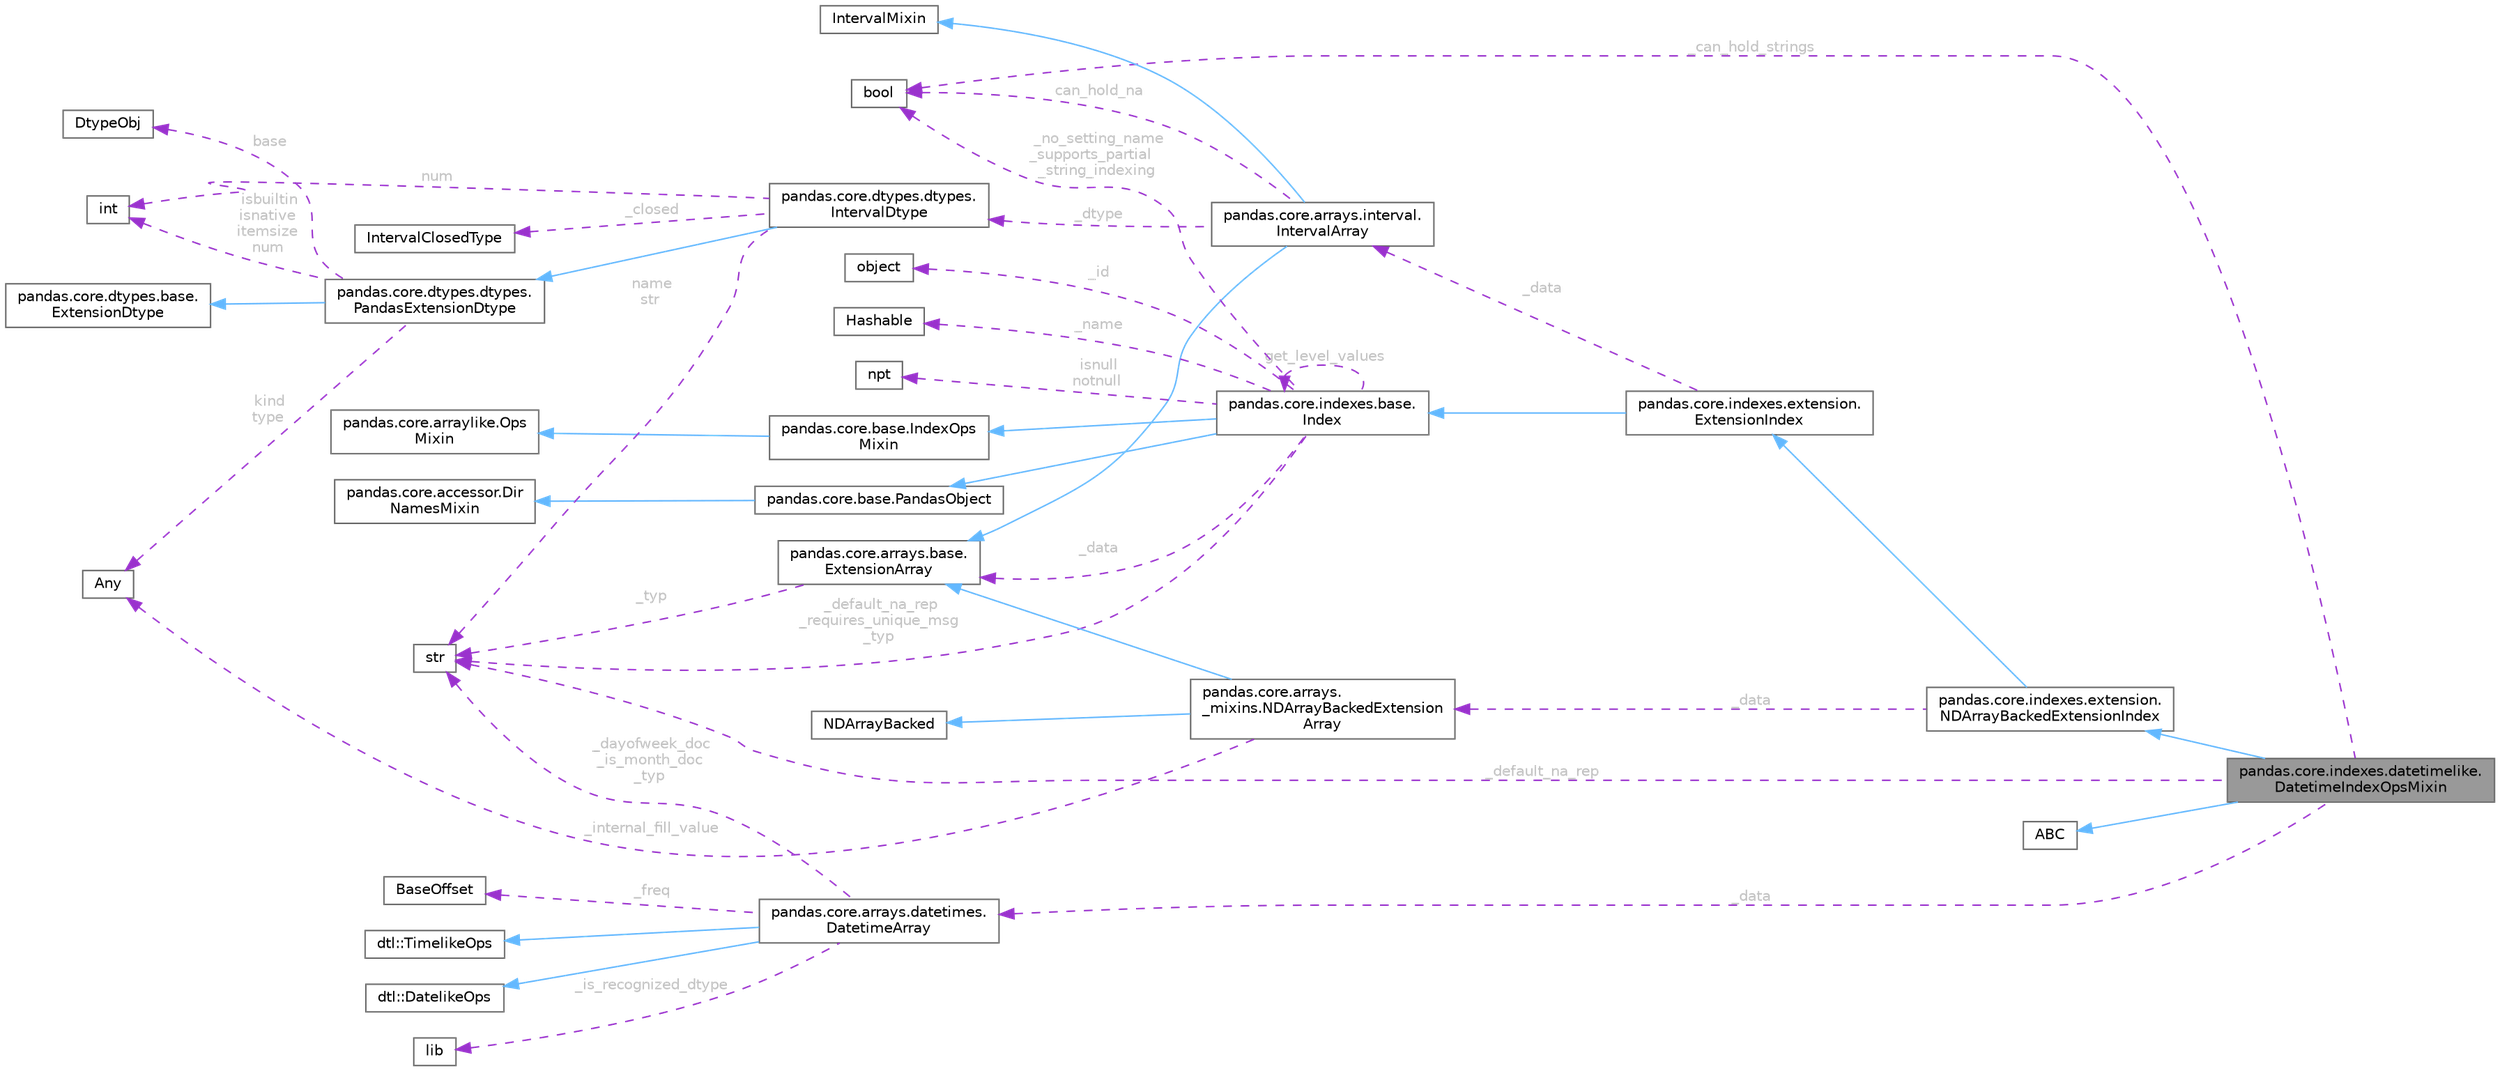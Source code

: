 digraph "pandas.core.indexes.datetimelike.DatetimeIndexOpsMixin"
{
 // LATEX_PDF_SIZE
  bgcolor="transparent";
  edge [fontname=Helvetica,fontsize=10,labelfontname=Helvetica,labelfontsize=10];
  node [fontname=Helvetica,fontsize=10,shape=box,height=0.2,width=0.4];
  rankdir="LR";
  Node1 [id="Node000001",label="pandas.core.indexes.datetimelike.\lDatetimeIndexOpsMixin",height=0.2,width=0.4,color="gray40", fillcolor="grey60", style="filled", fontcolor="black",tooltip=" "];
  Node2 -> Node1 [id="edge42_Node000001_Node000002",dir="back",color="steelblue1",style="solid",tooltip=" "];
  Node2 [id="Node000002",label="pandas.core.indexes.extension.\lNDArrayBackedExtensionIndex",height=0.2,width=0.4,color="gray40", fillcolor="white", style="filled",URL="$classpandas_1_1core_1_1indexes_1_1extension_1_1NDArrayBackedExtensionIndex.html",tooltip=" "];
  Node3 -> Node2 [id="edge43_Node000002_Node000003",dir="back",color="steelblue1",style="solid",tooltip=" "];
  Node3 [id="Node000003",label="pandas.core.indexes.extension.\lExtensionIndex",height=0.2,width=0.4,color="gray40", fillcolor="white", style="filled",URL="$classpandas_1_1core_1_1indexes_1_1extension_1_1ExtensionIndex.html",tooltip=" "];
  Node4 -> Node3 [id="edge44_Node000003_Node000004",dir="back",color="steelblue1",style="solid",tooltip=" "];
  Node4 [id="Node000004",label="pandas.core.indexes.base.\lIndex",height=0.2,width=0.4,color="gray40", fillcolor="white", style="filled",URL="$classpandas_1_1core_1_1indexes_1_1base_1_1Index.html",tooltip=" "];
  Node5 -> Node4 [id="edge45_Node000004_Node000005",dir="back",color="steelblue1",style="solid",tooltip=" "];
  Node5 [id="Node000005",label="pandas.core.base.IndexOps\lMixin",height=0.2,width=0.4,color="gray40", fillcolor="white", style="filled",URL="$classpandas_1_1core_1_1base_1_1IndexOpsMixin.html",tooltip=" "];
  Node6 -> Node5 [id="edge46_Node000005_Node000006",dir="back",color="steelblue1",style="solid",tooltip=" "];
  Node6 [id="Node000006",label="pandas.core.arraylike.Ops\lMixin",height=0.2,width=0.4,color="gray40", fillcolor="white", style="filled",URL="$classpandas_1_1core_1_1arraylike_1_1OpsMixin.html",tooltip=" "];
  Node7 -> Node4 [id="edge47_Node000004_Node000007",dir="back",color="steelblue1",style="solid",tooltip=" "];
  Node7 [id="Node000007",label="pandas.core.base.PandasObject",height=0.2,width=0.4,color="gray40", fillcolor="white", style="filled",URL="$classpandas_1_1core_1_1base_1_1PandasObject.html",tooltip=" "];
  Node8 -> Node7 [id="edge48_Node000007_Node000008",dir="back",color="steelblue1",style="solid",tooltip=" "];
  Node8 [id="Node000008",label="pandas.core.accessor.Dir\lNamesMixin",height=0.2,width=0.4,color="gray40", fillcolor="white", style="filled",URL="$classpandas_1_1core_1_1accessor_1_1DirNamesMixin.html",tooltip=" "];
  Node9 -> Node4 [id="edge49_Node000004_Node000009",dir="back",color="darkorchid3",style="dashed",tooltip=" ",label=" _default_na_rep\n_requires_unique_msg\n_typ",fontcolor="grey" ];
  Node9 [id="Node000009",label="str",height=0.2,width=0.4,color="gray40", fillcolor="white", style="filled",tooltip=" "];
  Node10 -> Node4 [id="edge50_Node000004_Node000010",dir="back",color="darkorchid3",style="dashed",tooltip=" ",label=" _data",fontcolor="grey" ];
  Node10 [id="Node000010",label="pandas.core.arrays.base.\lExtensionArray",height=0.2,width=0.4,color="gray40", fillcolor="white", style="filled",URL="$classpandas_1_1core_1_1arrays_1_1base_1_1ExtensionArray.html",tooltip=" "];
  Node9 -> Node10 [id="edge51_Node000010_Node000009",dir="back",color="darkorchid3",style="dashed",tooltip=" ",label=" _typ",fontcolor="grey" ];
  Node11 -> Node4 [id="edge52_Node000004_Node000011",dir="back",color="darkorchid3",style="dashed",tooltip=" ",label=" _id",fontcolor="grey" ];
  Node11 [id="Node000011",label="object",height=0.2,width=0.4,color="gray40", fillcolor="white", style="filled",tooltip=" "];
  Node12 -> Node4 [id="edge53_Node000004_Node000012",dir="back",color="darkorchid3",style="dashed",tooltip=" ",label=" _name",fontcolor="grey" ];
  Node12 [id="Node000012",label="Hashable",height=0.2,width=0.4,color="gray40", fillcolor="white", style="filled",tooltip=" "];
  Node13 -> Node4 [id="edge54_Node000004_Node000013",dir="back",color="darkorchid3",style="dashed",tooltip=" ",label=" _no_setting_name\n_supports_partial\l_string_indexing",fontcolor="grey" ];
  Node13 [id="Node000013",label="bool",height=0.2,width=0.4,color="gray40", fillcolor="white", style="filled",tooltip=" "];
  Node4 -> Node4 [id="edge55_Node000004_Node000004",dir="back",color="darkorchid3",style="dashed",tooltip=" ",label=" get_level_values",fontcolor="grey" ];
  Node14 -> Node4 [id="edge56_Node000004_Node000014",dir="back",color="darkorchid3",style="dashed",tooltip=" ",label=" isnull\nnotnull",fontcolor="grey" ];
  Node14 [id="Node000014",label="npt",height=0.2,width=0.4,color="gray40", fillcolor="white", style="filled",tooltip=" "];
  Node15 -> Node3 [id="edge57_Node000003_Node000015",dir="back",color="darkorchid3",style="dashed",tooltip=" ",label=" _data",fontcolor="grey" ];
  Node15 [id="Node000015",label="pandas.core.arrays.interval.\lIntervalArray",height=0.2,width=0.4,color="gray40", fillcolor="white", style="filled",URL="$classpandas_1_1core_1_1arrays_1_1interval_1_1IntervalArray.html",tooltip=" "];
  Node16 -> Node15 [id="edge58_Node000015_Node000016",dir="back",color="steelblue1",style="solid",tooltip=" "];
  Node16 [id="Node000016",label="IntervalMixin",height=0.2,width=0.4,color="gray40", fillcolor="white", style="filled",tooltip=" "];
  Node10 -> Node15 [id="edge59_Node000015_Node000010",dir="back",color="steelblue1",style="solid",tooltip=" "];
  Node13 -> Node15 [id="edge60_Node000015_Node000013",dir="back",color="darkorchid3",style="dashed",tooltip=" ",label=" can_hold_na",fontcolor="grey" ];
  Node17 -> Node15 [id="edge61_Node000015_Node000017",dir="back",color="darkorchid3",style="dashed",tooltip=" ",label=" _dtype",fontcolor="grey" ];
  Node17 [id="Node000017",label="pandas.core.dtypes.dtypes.\lIntervalDtype",height=0.2,width=0.4,color="gray40", fillcolor="white", style="filled",URL="$classpandas_1_1core_1_1dtypes_1_1dtypes_1_1IntervalDtype.html",tooltip=" "];
  Node18 -> Node17 [id="edge62_Node000017_Node000018",dir="back",color="steelblue1",style="solid",tooltip=" "];
  Node18 [id="Node000018",label="pandas.core.dtypes.dtypes.\lPandasExtensionDtype",height=0.2,width=0.4,color="gray40", fillcolor="white", style="filled",URL="$classpandas_1_1core_1_1dtypes_1_1dtypes_1_1PandasExtensionDtype.html",tooltip=" "];
  Node19 -> Node18 [id="edge63_Node000018_Node000019",dir="back",color="steelblue1",style="solid",tooltip=" "];
  Node19 [id="Node000019",label="pandas.core.dtypes.base.\lExtensionDtype",height=0.2,width=0.4,color="gray40", fillcolor="white", style="filled",URL="$classpandas_1_1core_1_1dtypes_1_1base_1_1ExtensionDtype.html",tooltip=" "];
  Node20 -> Node18 [id="edge64_Node000018_Node000020",dir="back",color="darkorchid3",style="dashed",tooltip=" ",label=" kind\ntype",fontcolor="grey" ];
  Node20 [id="Node000020",label="Any",height=0.2,width=0.4,color="gray40", fillcolor="white", style="filled",tooltip=" "];
  Node21 -> Node18 [id="edge65_Node000018_Node000021",dir="back",color="darkorchid3",style="dashed",tooltip=" ",label=" isbuiltin\nisnative\nitemsize\nnum",fontcolor="grey" ];
  Node21 [id="Node000021",label="int",height=0.2,width=0.4,color="gray40", fillcolor="white", style="filled",tooltip=" "];
  Node22 -> Node18 [id="edge66_Node000018_Node000022",dir="back",color="darkorchid3",style="dashed",tooltip=" ",label=" base",fontcolor="grey" ];
  Node22 [id="Node000022",label="DtypeObj",height=0.2,width=0.4,color="gray40", fillcolor="white", style="filled",tooltip=" "];
  Node9 -> Node17 [id="edge67_Node000017_Node000009",dir="back",color="darkorchid3",style="dashed",tooltip=" ",label=" name\nstr",fontcolor="grey" ];
  Node21 -> Node17 [id="edge68_Node000017_Node000021",dir="back",color="darkorchid3",style="dashed",tooltip=" ",label=" num",fontcolor="grey" ];
  Node23 -> Node17 [id="edge69_Node000017_Node000023",dir="back",color="darkorchid3",style="dashed",tooltip=" ",label=" _closed",fontcolor="grey" ];
  Node23 [id="Node000023",label="IntervalClosedType",height=0.2,width=0.4,color="gray40", fillcolor="white", style="filled",tooltip=" "];
  Node24 -> Node2 [id="edge70_Node000002_Node000024",dir="back",color="darkorchid3",style="dashed",tooltip=" ",label=" _data",fontcolor="grey" ];
  Node24 [id="Node000024",label="pandas.core.arrays.\l_mixins.NDArrayBackedExtension\lArray",height=0.2,width=0.4,color="gray40", fillcolor="white", style="filled",URL="$classpandas_1_1core_1_1arrays_1_1__mixins_1_1NDArrayBackedExtensionArray.html",tooltip=" "];
  Node25 -> Node24 [id="edge71_Node000024_Node000025",dir="back",color="steelblue1",style="solid",tooltip=" "];
  Node25 [id="Node000025",label="NDArrayBacked",height=0.2,width=0.4,color="gray40", fillcolor="white", style="filled",tooltip=" "];
  Node10 -> Node24 [id="edge72_Node000024_Node000010",dir="back",color="steelblue1",style="solid",tooltip=" "];
  Node20 -> Node24 [id="edge73_Node000024_Node000020",dir="back",color="darkorchid3",style="dashed",tooltip=" ",label=" _internal_fill_value",fontcolor="grey" ];
  Node26 -> Node1 [id="edge74_Node000001_Node000026",dir="back",color="steelblue1",style="solid",tooltip=" "];
  Node26 [id="Node000026",label="ABC",height=0.2,width=0.4,color="gray40", fillcolor="white", style="filled",tooltip=" "];
  Node13 -> Node1 [id="edge75_Node000001_Node000013",dir="back",color="darkorchid3",style="dashed",tooltip=" ",label=" _can_hold_strings",fontcolor="grey" ];
  Node27 -> Node1 [id="edge76_Node000001_Node000027",dir="back",color="darkorchid3",style="dashed",tooltip=" ",label=" _data",fontcolor="grey" ];
  Node27 [id="Node000027",label="pandas.core.arrays.datetimes.\lDatetimeArray",height=0.2,width=0.4,color="gray40", fillcolor="white", style="filled",URL="$classpandas_1_1core_1_1arrays_1_1datetimes_1_1DatetimeArray.html",tooltip=" "];
  Node28 -> Node27 [id="edge77_Node000027_Node000028",dir="back",color="steelblue1",style="solid",tooltip=" "];
  Node28 [id="Node000028",label="dtl::TimelikeOps",height=0.2,width=0.4,color="gray40", fillcolor="white", style="filled",tooltip=" "];
  Node29 -> Node27 [id="edge78_Node000027_Node000029",dir="back",color="steelblue1",style="solid",tooltip=" "];
  Node29 [id="Node000029",label="dtl::DatelikeOps",height=0.2,width=0.4,color="gray40", fillcolor="white", style="filled",tooltip=" "];
  Node9 -> Node27 [id="edge79_Node000027_Node000009",dir="back",color="darkorchid3",style="dashed",tooltip=" ",label=" _dayofweek_doc\n_is_month_doc\n_typ",fontcolor="grey" ];
  Node30 -> Node27 [id="edge80_Node000027_Node000030",dir="back",color="darkorchid3",style="dashed",tooltip=" ",label=" _is_recognized_dtype",fontcolor="grey" ];
  Node30 [id="Node000030",label="lib",height=0.2,width=0.4,color="gray40", fillcolor="white", style="filled",tooltip=" "];
  Node31 -> Node27 [id="edge81_Node000027_Node000031",dir="back",color="darkorchid3",style="dashed",tooltip=" ",label=" _freq",fontcolor="grey" ];
  Node31 [id="Node000031",label="BaseOffset",height=0.2,width=0.4,color="gray40", fillcolor="white", style="filled",tooltip=" "];
  Node9 -> Node1 [id="edge82_Node000001_Node000009",dir="back",color="darkorchid3",style="dashed",tooltip=" ",label=" _default_na_rep",fontcolor="grey" ];
}
